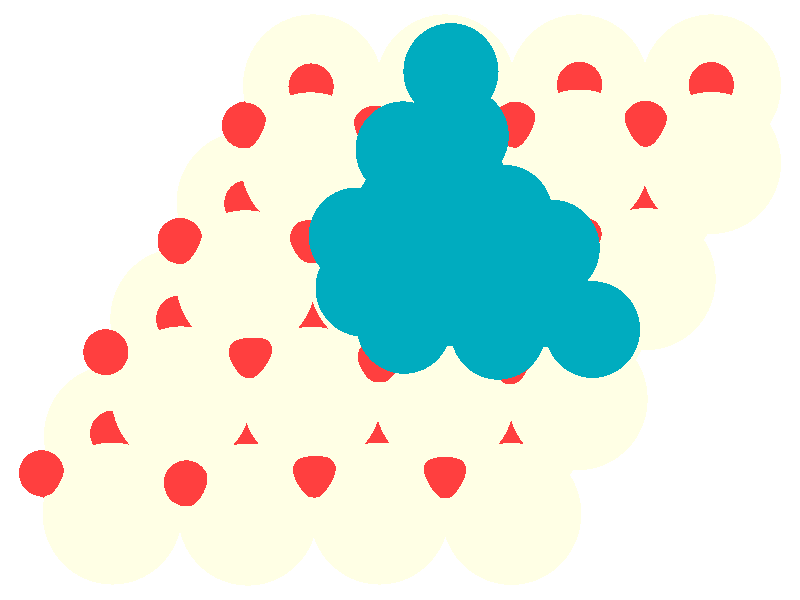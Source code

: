 #include "colors.inc"
#include "finish.inc"

global_settings {assumed_gamma 1 max_trace_level 6}
background {color White}
camera {orthographic
  right -23.39*x up 17.25*y
  direction 1.00*z
  location <0,0,50.00> look_at <0,0,0>}
light_source {<  2.00,   3.00,  40.00> color White
  area_light <0.70, 0, 0>, <0, 0.70, 0>, 3, 3
  adaptive 1 jitter}

#declare simple = finish {phong 0.7}
#declare pale = finish {ambient .5 diffuse .85 roughness .001 specular 0.200 }
#declare intermediate = finish {ambient 0.3 diffuse 0.6 specular 0.10 roughness 0.04 }
#declare vmd = finish {ambient .0 diffuse .65 phong 0.1 phong_size 40. specular 0.500 }
#declare jmol = finish {ambient .2 diffuse .6 specular 1 roughness .001 metallic}
#declare ase2 = finish {ambient 0.05 brilliance 3 diffuse 0.6 metallic specular 0.70 roughness 0.04 reflection 0.15}
#declare ase3 = finish {ambient .15 brilliance 2 diffuse .6 metallic specular 1. roughness .001 reflection .0}
#declare glass = finish {ambient .05 diffuse .3 specular 1. roughness .001}
#declare glass2 = finish {ambient .0 diffuse .3 specular 1. reflection .25 roughness .001}
#declare Rcell = 0.020;
#declare Rbond = 0.100;

#macro atom(LOC, R, COL, TRANS, FIN)
  sphere{LOC, R texture{pigment{color COL transmit TRANS} finish{FIN}}}
#end
#macro constrain(LOC, R, COL, TRANS FIN)
union{torus{R, Rcell rotate 45*z texture{pigment{color COL transmit TRANS} finish{FIN}}}
      torus{R, Rcell rotate -45*z texture{pigment{color COL transmit TRANS} finish{FIN}}}
      translate LOC}
#end

atom(< -2.55,   6.17, -11.99>, 2.04, rgb <1.00, 1.00, 0.78>, 0.0, ase3) // #0 
atom(<  3.27,  -3.91, -11.99>, 2.04, rgb <1.00, 1.00, 0.78>, 0.0, ase3) // #1 
atom(< -6.43,  -0.55, -11.99>, 2.04, rgb <1.00, 1.00, 0.78>, 0.0, ase3) // #2 
atom(<  5.22,  -0.55, -11.99>, 2.04, rgb <1.00, 1.00, 0.78>, 0.0, ase3) // #3 
atom(<  1.33,   6.17, -11.99>, 2.04, rgb <1.00, 1.00, 0.78>, 0.0, ase3) // #4 
atom(<  7.16,   2.81, -11.99>, 2.04, rgb <1.00, 1.00, 0.78>, 0.0, ase3) // #5 
atom(< -2.55,  -0.55, -11.99>, 2.04, rgb <1.00, 1.00, 0.78>, 0.0, ase3) // #6 
atom(<  9.10,   6.17, -11.99>, 2.04, rgb <1.00, 1.00, 0.78>, 0.0, ase3) // #7 
atom(<  5.22,   6.17, -11.99>, 2.04, rgb <1.00, 1.00, 0.78>, 0.0, ase3) // #8 
atom(< -0.61,  -3.91, -11.99>, 2.04, rgb <1.00, 1.00, 0.78>, 0.0, ase3) // #9 
atom(<  1.33,  -0.55, -11.99>, 2.04, rgb <1.00, 1.00, 0.78>, 0.0, ase3) // #10 
atom(< -0.61,   2.81, -11.99>, 2.04, rgb <1.00, 1.00, 0.78>, 0.0, ase3) // #11 
atom(< -8.37,  -3.91, -11.99>, 2.04, rgb <1.00, 1.00, 0.78>, 0.0, ase3) // #12 
atom(<  3.27,   2.81, -11.99>, 2.04, rgb <1.00, 1.00, 0.78>, 0.0, ase3) // #13 
atom(< -4.49,   2.81, -11.99>, 2.04, rgb <1.00, 1.00, 0.78>, 0.0, ase3) // #14 
atom(< -4.49,  -3.91, -11.99>, 2.04, rgb <1.00, 1.00, 0.78>, 0.0, ase3) // #15 
atom(< -4.45,  -6.17,  -8.87>, 2.04, rgb <1.00, 1.00, 0.78>, 0.0, ase3) // #16 
atom(<  3.29,   0.56,  -8.96>, 2.04, rgb <1.00, 1.00, 0.78>, 0.0, ase3) // #17 
atom(< -2.58,  -2.81,  -8.88>, 2.04, rgb <1.00, 1.00, 0.78>, 0.0, ase3) // #18 
atom(< -0.60,  -6.14,  -8.89>, 2.04, rgb <1.00, 1.00, 0.78>, 0.0, ase3) // #19 
atom(< -0.61,   0.58,  -8.94>, 2.04, rgb <1.00, 1.00, 0.78>, 0.0, ase3) // #20 
atom(<  1.30,  -2.85,  -8.91>, 2.04, rgb <1.00, 1.00, 0.78>, 0.0, ase3) // #21 
atom(<  1.41,   3.98,  -8.94>, 2.04, rgb <1.00, 1.00, 0.78>, 0.0, ase3) // #22 
atom(<  7.19,   0.60,  -8.87>, 2.04, rgb <1.00, 1.00, 0.78>, 0.0, ase3) // #23 
atom(< -8.41,  -6.14,  -8.80>, 2.04, rgb <1.00, 1.00, 0.78>, 0.0, ase3) // #24 
atom(<  9.10,   3.94,  -8.89>, 2.04, rgb <1.00, 1.00, 0.78>, 0.0, ase3) // #25 
atom(< -6.39,  -2.80,  -8.77>, 2.04, rgb <1.00, 1.00, 0.78>, 0.0, ase3) // #26 
atom(<  5.20,  -2.85,  -8.88>, 2.04, rgb <1.00, 1.00, 0.78>, 0.0, ase3) // #27 
atom(< -4.51,   0.54,  -8.87>, 2.04, rgb <1.00, 1.00, 0.78>, 0.0, ase3) // #28 
atom(<  5.25,   4.01,  -8.90>, 2.04, rgb <1.00, 1.00, 0.78>, 0.0, ase3) // #29 
atom(< -2.61,   3.93,  -8.90>, 2.04, rgb <1.00, 1.00, 0.78>, 0.0, ase3) // #30 
atom(<  3.26,  -6.15,  -8.89>, 2.04, rgb <1.00, 1.00, 0.78>, 0.0, ase3) // #31 
atom(< -2.55,   1.69, -12.79>, 0.66, rgb <1.00, 0.05, 0.05>, 0.0, ase3) // #32 
atom(< -8.37,  -1.67, -12.79>, 0.66, rgb <1.00, 0.05, 0.05>, 0.0, ase3) // #33 
atom(< -0.61,   5.05, -12.79>, 0.66, rgb <1.00, 0.05, 0.05>, 0.0, ase3) // #34 
atom(<-10.31,  -5.03, -12.79>, 0.66, rgb <1.00, 0.05, 0.05>, 0.0, ase3) // #35 
atom(<  3.27,  -1.67, -12.79>, 0.66, rgb <1.00, 0.05, 0.05>, 0.0, ase3) // #36 
atom(< -4.49,   5.05, -12.79>, 0.66, rgb <1.00, 0.05, 0.05>, 0.0, ase3) // #37 
atom(<  1.33,   1.69, -12.79>, 0.66, rgb <1.00, 0.05, 0.05>, 0.0, ase3) // #38 
atom(< -6.43,   1.69, -12.79>, 0.66, rgb <1.00, 0.05, 0.05>, 0.0, ase3) // #39 
atom(< -6.43,  -5.03, -12.79>, 0.66, rgb <1.00, 0.05, 0.05>, 0.0, ase3) // #40 
atom(<  7.16,   5.05, -12.79>, 0.66, rgb <1.00, 0.05, 0.05>, 0.0, ase3) // #41 
atom(< -0.61,  -1.67, -12.79>, 0.66, rgb <1.00, 0.05, 0.05>, 0.0, ase3) // #42 
atom(< -2.55,  -5.03, -12.79>, 0.66, rgb <1.00, 0.05, 0.05>, 0.0, ase3) // #43 
atom(< -4.49,  -1.67, -12.79>, 0.66, rgb <1.00, 0.05, 0.05>, 0.0, ase3) // #44 
atom(<  3.27,   5.05, -12.79>, 0.66, rgb <1.00, 0.05, 0.05>, 0.0, ase3) // #45 
atom(<  5.22,   1.69, -12.79>, 0.66, rgb <1.00, 0.05, 0.05>, 0.0, ase3) // #46 
atom(<  1.33,  -5.03, -12.79>, 0.66, rgb <1.00, 0.05, 0.05>, 0.0, ase3) // #47 
atom(< -4.49,  -6.15, -11.20>, 0.66, rgb <1.00, 0.05, 0.05>, 0.0, ase3) // #48 
atom(< -2.55,  -2.79, -11.20>, 0.66, rgb <1.00, 0.05, 0.05>, 0.0, ase3) // #49 
atom(< -0.61,  -6.15, -11.20>, 0.66, rgb <1.00, 0.05, 0.05>, 0.0, ase3) // #50 
atom(< -4.49,   0.57, -11.20>, 0.66, rgb <1.00, 0.05, 0.05>, 0.0, ase3) // #51 
atom(< -0.61,   0.57, -11.20>, 0.66, rgb <1.00, 0.05, 0.05>, 0.0, ase3) // #52 
atom(<  7.16,   0.57, -11.20>, 0.66, rgb <1.00, 0.05, 0.05>, 0.0, ase3) // #53 
atom(<  1.33,  -2.79, -11.20>, 0.66, rgb <1.00, 0.05, 0.05>, 0.0, ase3) // #54 
atom(< -6.43,  -2.79, -11.20>, 0.66, rgb <1.00, 0.05, 0.05>, 0.0, ase3) // #55 
atom(<  5.22,  -2.79, -11.20>, 0.66, rgb <1.00, 0.05, 0.05>, 0.0, ase3) // #56 
atom(< -8.37,  -6.15, -11.20>, 0.66, rgb <1.00, 0.05, 0.05>, 0.0, ase3) // #57 
atom(<  3.27,   0.57, -11.20>, 0.66, rgb <1.00, 0.05, 0.05>, 0.0, ase3) // #58 
atom(<  3.27,  -6.15, -11.20>, 0.66, rgb <1.00, 0.05, 0.05>, 0.0, ase3) // #59 
atom(<  9.10,   3.93, -11.20>, 0.66, rgb <1.00, 0.05, 0.05>, 0.0, ase3) // #60 
atom(<  5.22,   3.93, -11.20>, 0.66, rgb <1.00, 0.05, 0.05>, 0.0, ase3) // #61 
atom(< -2.55,   3.93, -11.20>, 0.66, rgb <1.00, 0.05, 0.05>, 0.0, ase3) // #62 
atom(<  1.33,   3.93, -11.20>, 0.66, rgb <1.00, 0.05, 0.05>, 0.0, ase3) // #63 
atom(< -0.62,  -3.89,  -9.70>, 0.66, rgb <1.00, 0.05, 0.05>, 0.0, ase3) // #64 
atom(< -4.48,   2.78,  -9.69>, 0.66, rgb <1.00, 0.05, 0.05>, 0.0, ase3) // #65 
atom(<  9.10,   6.18,  -9.70>, 0.66, rgb <1.00, 0.05, 0.05>, 0.0, ase3) // #66 
atom(<  5.25,   6.19,  -9.71>, 0.66, rgb <1.00, 0.05, 0.05>, 0.0, ase3) // #67 
atom(<  7.15,   2.81,  -9.69>, 0.66, rgb <1.00, 0.05, 0.05>, 0.0, ase3) // #68 
atom(<  1.33,  -0.57,  -9.70>, 0.66, rgb <1.00, 0.05, 0.05>, 0.0, ase3) // #69 
atom(< -2.60,   6.14,  -9.67>, 0.66, rgb <1.00, 0.05, 0.05>, 0.0, ase3) // #70 
atom(< -6.47,  -0.54,  -9.63>, 0.66, rgb <1.00, 0.05, 0.05>, 0.0, ase3) // #71 
atom(< -2.52,  -0.53,  -9.69>, 0.66, rgb <1.00, 0.05, 0.05>, 0.0, ase3) // #72 
atom(< -0.63,   2.80,  -9.71>, 0.66, rgb <1.00, 0.05, 0.05>, 0.0, ase3) // #73 
atom(<  5.20,  -0.53,  -9.68>, 0.66, rgb <1.00, 0.05, 0.05>, 0.0, ase3) // #74 
atom(< -4.47,  -3.93,  -9.65>, 0.66, rgb <1.00, 0.05, 0.05>, 0.0, ase3) // #75 
atom(<  3.31,   2.80,  -9.71>, 0.66, rgb <1.00, 0.05, 0.05>, 0.0, ase3) // #76 
atom(<  1.36,   6.13,  -9.69>, 0.66, rgb <1.00, 0.05, 0.05>, 0.0, ase3) // #77 
atom(< -8.40,  -3.84,  -9.59>, 0.66, rgb <1.00, 0.05, 0.05>, 0.0, ase3) // #78 
atom(<  3.24,  -3.90,  -9.72>, 0.66, rgb <1.00, 0.05, 0.05>, 0.0, ase3) // #79 
atom(< -0.73,   4.93,  -7.99>, 0.66, rgb <1.00, 0.05, 0.05>, 0.0, ase3) // #80 
atom(<  7.18,   5.07,  -8.12>, 0.66, rgb <1.00, 0.05, 0.05>, 0.0, ase3) // #81 
atom(<  3.37,   5.04,  -8.14>, 0.66, rgb <1.00, 0.05, 0.05>, 0.0, ase3) // #82 
atom(<-10.48,  -4.98,  -8.07>, 0.66, rgb <1.00, 0.05, 0.05>, 0.0, ase3) // #83 
atom(< -2.57,   1.72,  -7.97>, 0.66, rgb <1.00, 0.05, 0.05>, 0.0, ase3) // #84 
atom(< -4.36,  -1.59,  -8.06>, 0.66, rgb <1.00, 0.05, 0.05>, 0.0, ase3) // #85 
atom(< -6.25,  -5.27,  -7.76>, 0.66, rgb <1.00, 0.05, 0.05>, 0.0, ase3) // #86 
atom(< -8.60,  -1.50,  -7.78>, 0.66, rgb <1.00, 0.05, 0.05>, 0.0, ase3) // #87 
atom(<  1.38,   1.72,  -8.28>, 0.66, rgb <1.00, 0.05, 0.05>, 0.0, ase3) // #88 
atom(< -0.59,  -1.71,  -7.98>, 0.66, rgb <1.00, 0.05, 0.05>, 0.0, ase3) // #89 
atom(< -2.50,  -5.02,  -8.10>, 0.66, rgb <1.00, 0.05, 0.05>, 0.0, ase3) // #90 
atom(< -6.43,   1.70,  -8.10>, 0.66, rgb <1.00, 0.05, 0.05>, 0.0, ase3) // #91 
atom(<  5.25,   1.81,  -8.04>, 0.66, rgb <1.00, 0.05, 0.05>, 0.0, ase3) // #92 
atom(<  3.20,  -1.76,  -8.07>, 0.66, rgb <1.00, 0.05, 0.05>, 0.0, ase3) // #93 
atom(<  1.31,  -5.04,  -8.12>, 0.66, rgb <1.00, 0.05, 0.05>, 0.0, ase3) // #94 
atom(< -4.55,   5.02,  -8.10>, 0.66, rgb <1.00, 0.05, 0.05>, 0.0, ase3) // #95 
atom(<  0.12,  -0.73,  -6.27>, 1.39, rgb <0.00, 0.41, 0.52>, 0.0, ase3) // #96 
atom(<  1.56,   1.73,  -6.27>, 1.39, rgb <0.00, 0.41, 0.52>, 0.0, ase3) // #97 
atom(<  2.87,  -0.90,  -6.25>, 1.39, rgb <0.00, 0.41, 0.52>, 0.0, ase3) // #98 
atom(<  1.53,   0.06,  -4.15>, 1.39, rgb <0.00, 0.41, 0.52>, 0.0, ase3) // #99 
atom(< -1.28,   1.84,  -6.30>, 1.39, rgb <0.00, 0.41, 0.52>, 0.0, ase3) // #100 
atom(<  4.45,   1.49,  -6.22>, 1.39, rgb <0.00, 0.41, 0.52>, 0.0, ase3) // #101 
atom(<  0.09,   4.32,  -6.26>, 1.39, rgb <0.00, 0.41, 0.52>, 0.0, ase3) // #102 
atom(<  0.14,   2.66,  -4.17>, 1.39, rgb <0.00, 0.41, 0.52>, 0.0, ase3) // #103 
atom(<  3.07,   2.49,  -4.23>, 1.39, rgb <0.00, 0.41, 0.52>, 0.0, ase3) // #104 
atom(< -1.08,   0.34,  -4.08>, 1.39, rgb <0.00, 0.41, 0.52>, 0.0, ase3) // #105 
atom(<  1.79,   4.72,  -4.42>, 1.39, rgb <0.00, 0.41, 0.52>, 0.0, ase3) // #106 
atom(<  1.49,   6.57,  -6.29>, 1.39, rgb <0.00, 0.41, 0.52>, 0.0, ase3) // #107 
atom(<  4.18,   0.04,  -4.10>, 1.39, rgb <0.00, 0.41, 0.52>, 0.0, ase3) // #108 
atom(<  5.63,  -0.85,  -6.23>, 1.39, rgb <0.00, 0.41, 0.52>, 0.0, ase3) // #109 
atom(<  2.94,   0.99,  -1.98>, 1.39, rgb <0.00, 0.41, 0.52>, 0.0, ase3) // #110 
atom(<  0.23,   1.11,  -1.98>, 1.39, rgb <0.00, 0.41, 0.52>, 0.0, ase3) // #111 
atom(<  1.68,   3.49,  -2.10>, 1.39, rgb <0.00, 0.41, 0.52>, 0.0, ase3) // #112 
atom(<  1.62,   1.98,   0.00>, 1.39, rgb <0.00, 0.41, 0.52>, 0.0, ase3) // #113 
